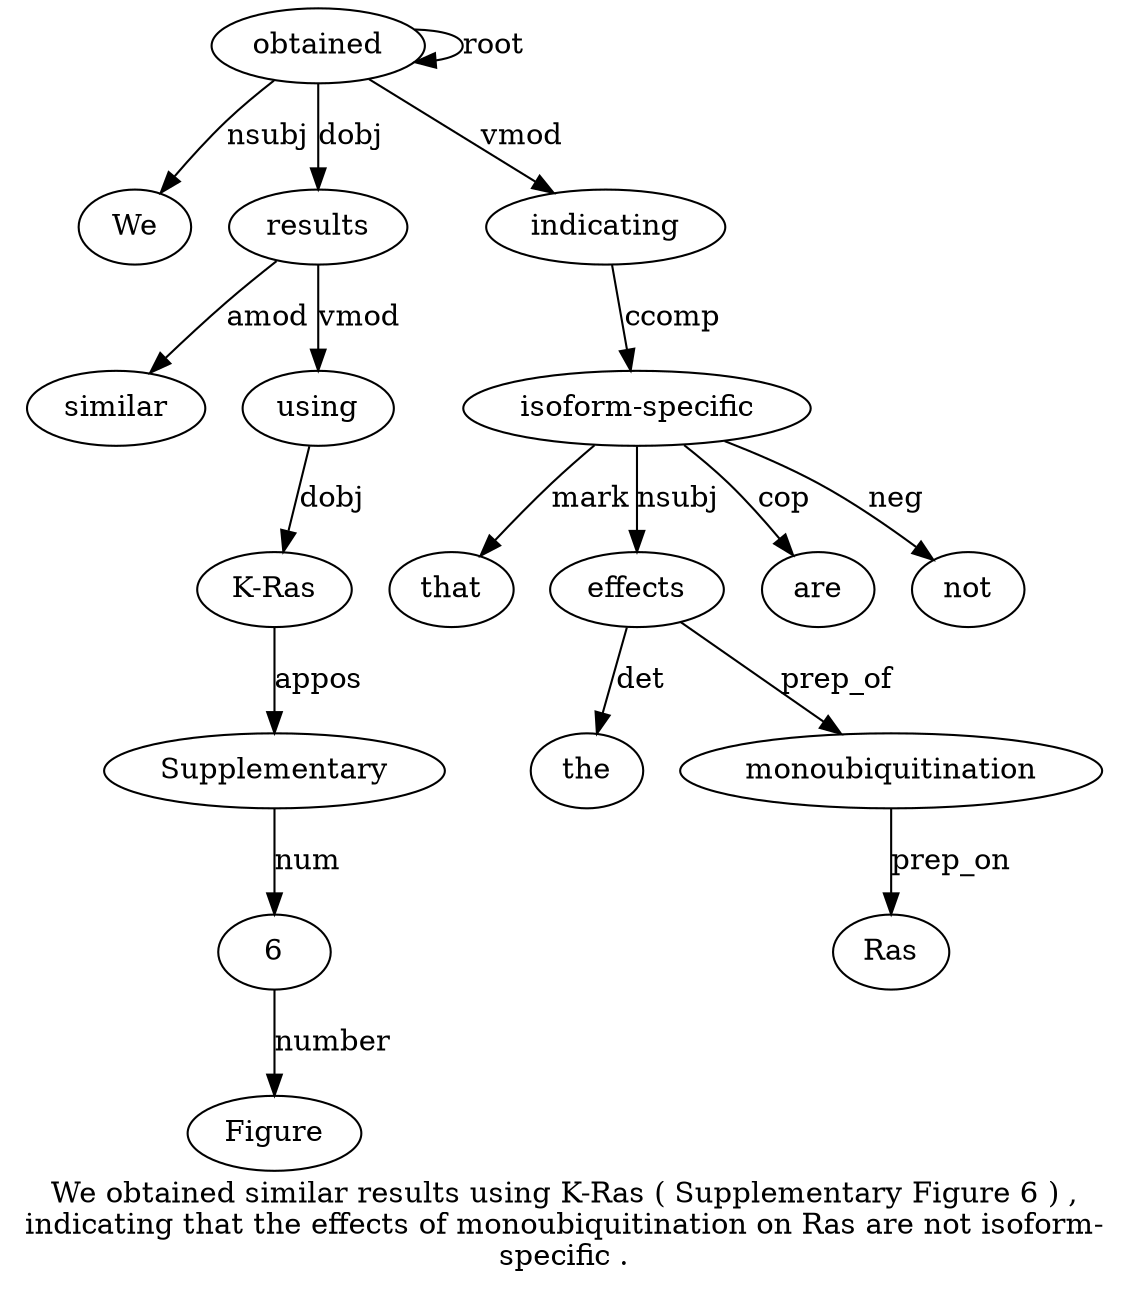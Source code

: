 digraph "We obtained similar results using K-Ras ( Supplementary Figure 6 ) ,  indicating that the effects of monoubiquitination on Ras are not isoform-specific ." {
label="We obtained similar results using K-Ras ( Supplementary Figure 6 ) ,
indicating that the effects of monoubiquitination on Ras are not isoform-
specific .";
obtained2 [style=filled, fillcolor=white, label=obtained];
We1 [style=filled, fillcolor=white, label=We];
obtained2 -> We1  [label=nsubj];
obtained2 -> obtained2  [label=root];
results4 [style=filled, fillcolor=white, label=results];
similar3 [style=filled, fillcolor=white, label=similar];
results4 -> similar3  [label=amod];
obtained2 -> results4  [label=dobj];
using5 [style=filled, fillcolor=white, label=using];
results4 -> using5  [label=vmod];
"K-Ras6" [style=filled, fillcolor=white, label="K-Ras"];
using5 -> "K-Ras6"  [label=dobj];
Supplementary8 [style=filled, fillcolor=white, label=Supplementary];
"K-Ras6" -> Supplementary8  [label=appos];
610 [style=filled, fillcolor=white, label=6];
Figure9 [style=filled, fillcolor=white, label=Figure];
610 -> Figure9  [label=number];
Supplementary8 -> 610  [label=num];
indicating13 [style=filled, fillcolor=white, label=indicating];
obtained2 -> indicating13  [label=vmod];
"isoform-specific23" [style=filled, fillcolor=white, label="isoform-specific"];
that14 [style=filled, fillcolor=white, label=that];
"isoform-specific23" -> that14  [label=mark];
effects16 [style=filled, fillcolor=white, label=effects];
the15 [style=filled, fillcolor=white, label=the];
effects16 -> the15  [label=det];
"isoform-specific23" -> effects16  [label=nsubj];
monoubiquitination18 [style=filled, fillcolor=white, label=monoubiquitination];
effects16 -> monoubiquitination18  [label=prep_of];
Ras20 [style=filled, fillcolor=white, label=Ras];
monoubiquitination18 -> Ras20  [label=prep_on];
are21 [style=filled, fillcolor=white, label=are];
"isoform-specific23" -> are21  [label=cop];
not22 [style=filled, fillcolor=white, label=not];
"isoform-specific23" -> not22  [label=neg];
indicating13 -> "isoform-specific23"  [label=ccomp];
}
